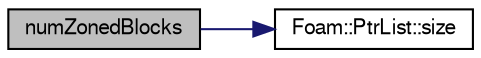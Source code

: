 digraph "numZonedBlocks"
{
  bgcolor="transparent";
  edge [fontname="FreeSans",fontsize="10",labelfontname="FreeSans",labelfontsize="10"];
  node [fontname="FreeSans",fontsize="10",shape=record];
  rankdir="LR";
  Node260 [label="numZonedBlocks",height=0.2,width=0.4,color="black", fillcolor="grey75", style="filled", fontcolor="black"];
  Node260 -> Node261 [color="midnightblue",fontsize="10",style="solid",fontname="FreeSans"];
  Node261 [label="Foam::PtrList::size",height=0.2,width=0.4,color="black",URL="$a25914.html#a47b3bf30da1eb3ab8076b5fbe00e0494",tooltip="Return the number of elements in the PtrList. "];
}
